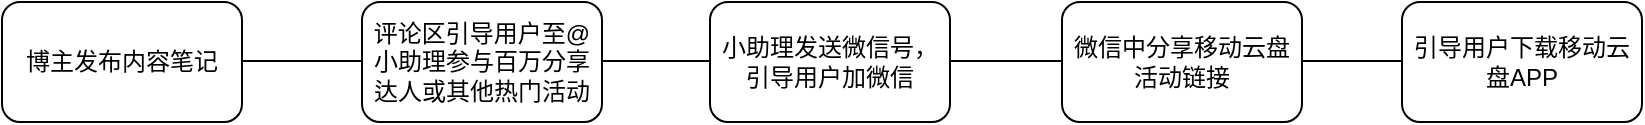 <mxfile version="22.0.4" type="github">
  <diagram name="第 1 页" id="maQsE5VNrd40-2OhutGv">
    <mxGraphModel dx="786" dy="505" grid="1" gridSize="10" guides="1" tooltips="1" connect="1" arrows="1" fold="1" page="1" pageScale="1" pageWidth="827" pageHeight="1169" math="0" shadow="0">
      <root>
        <mxCell id="0" />
        <mxCell id="1" parent="0" />
        <mxCell id="vFDbaUqOnykRUxAGf1MI-1" value="博主发布内容笔记" style="rounded=1;whiteSpace=wrap;html=1;" vertex="1" parent="1">
          <mxGeometry y="190" width="120" height="60" as="geometry" />
        </mxCell>
        <mxCell id="vFDbaUqOnykRUxAGf1MI-2" value="" style="endArrow=none;html=1;rounded=0;" edge="1" parent="1">
          <mxGeometry width="50" height="50" relative="1" as="geometry">
            <mxPoint x="120" y="219.5" as="sourcePoint" />
            <mxPoint x="180" y="219.5" as="targetPoint" />
          </mxGeometry>
        </mxCell>
        <mxCell id="vFDbaUqOnykRUxAGf1MI-3" value="评论区引导用户至@小助理参与百万分享达人或其他热门活动" style="rounded=1;whiteSpace=wrap;html=1;" vertex="1" parent="1">
          <mxGeometry x="180" y="190" width="120" height="60" as="geometry" />
        </mxCell>
        <mxCell id="vFDbaUqOnykRUxAGf1MI-4" value="" style="endArrow=none;html=1;rounded=0;" edge="1" parent="1">
          <mxGeometry width="50" height="50" relative="1" as="geometry">
            <mxPoint x="300" y="219.5" as="sourcePoint" />
            <mxPoint x="360" y="219.5" as="targetPoint" />
          </mxGeometry>
        </mxCell>
        <mxCell id="vFDbaUqOnykRUxAGf1MI-5" value="小助理发送微信号，引导用户加微信" style="rounded=1;whiteSpace=wrap;html=1;" vertex="1" parent="1">
          <mxGeometry x="354" y="190" width="120" height="60" as="geometry" />
        </mxCell>
        <mxCell id="vFDbaUqOnykRUxAGf1MI-6" value="" style="endArrow=none;html=1;rounded=0;" edge="1" parent="1">
          <mxGeometry width="50" height="50" relative="1" as="geometry">
            <mxPoint x="474" y="219.5" as="sourcePoint" />
            <mxPoint x="534" y="219.5" as="targetPoint" />
          </mxGeometry>
        </mxCell>
        <mxCell id="vFDbaUqOnykRUxAGf1MI-7" value="微信中分享移动云盘活动链接" style="rounded=1;whiteSpace=wrap;html=1;" vertex="1" parent="1">
          <mxGeometry x="530" y="190" width="120" height="60" as="geometry" />
        </mxCell>
        <mxCell id="vFDbaUqOnykRUxAGf1MI-8" value="" style="endArrow=none;html=1;rounded=0;" edge="1" parent="1">
          <mxGeometry width="50" height="50" relative="1" as="geometry">
            <mxPoint x="650" y="219.5" as="sourcePoint" />
            <mxPoint x="700" y="219.5" as="targetPoint" />
          </mxGeometry>
        </mxCell>
        <mxCell id="vFDbaUqOnykRUxAGf1MI-9" value="引导用户下载移动云盘APP" style="rounded=1;whiteSpace=wrap;html=1;" vertex="1" parent="1">
          <mxGeometry x="700" y="190" width="120" height="60" as="geometry" />
        </mxCell>
      </root>
    </mxGraphModel>
  </diagram>
</mxfile>
